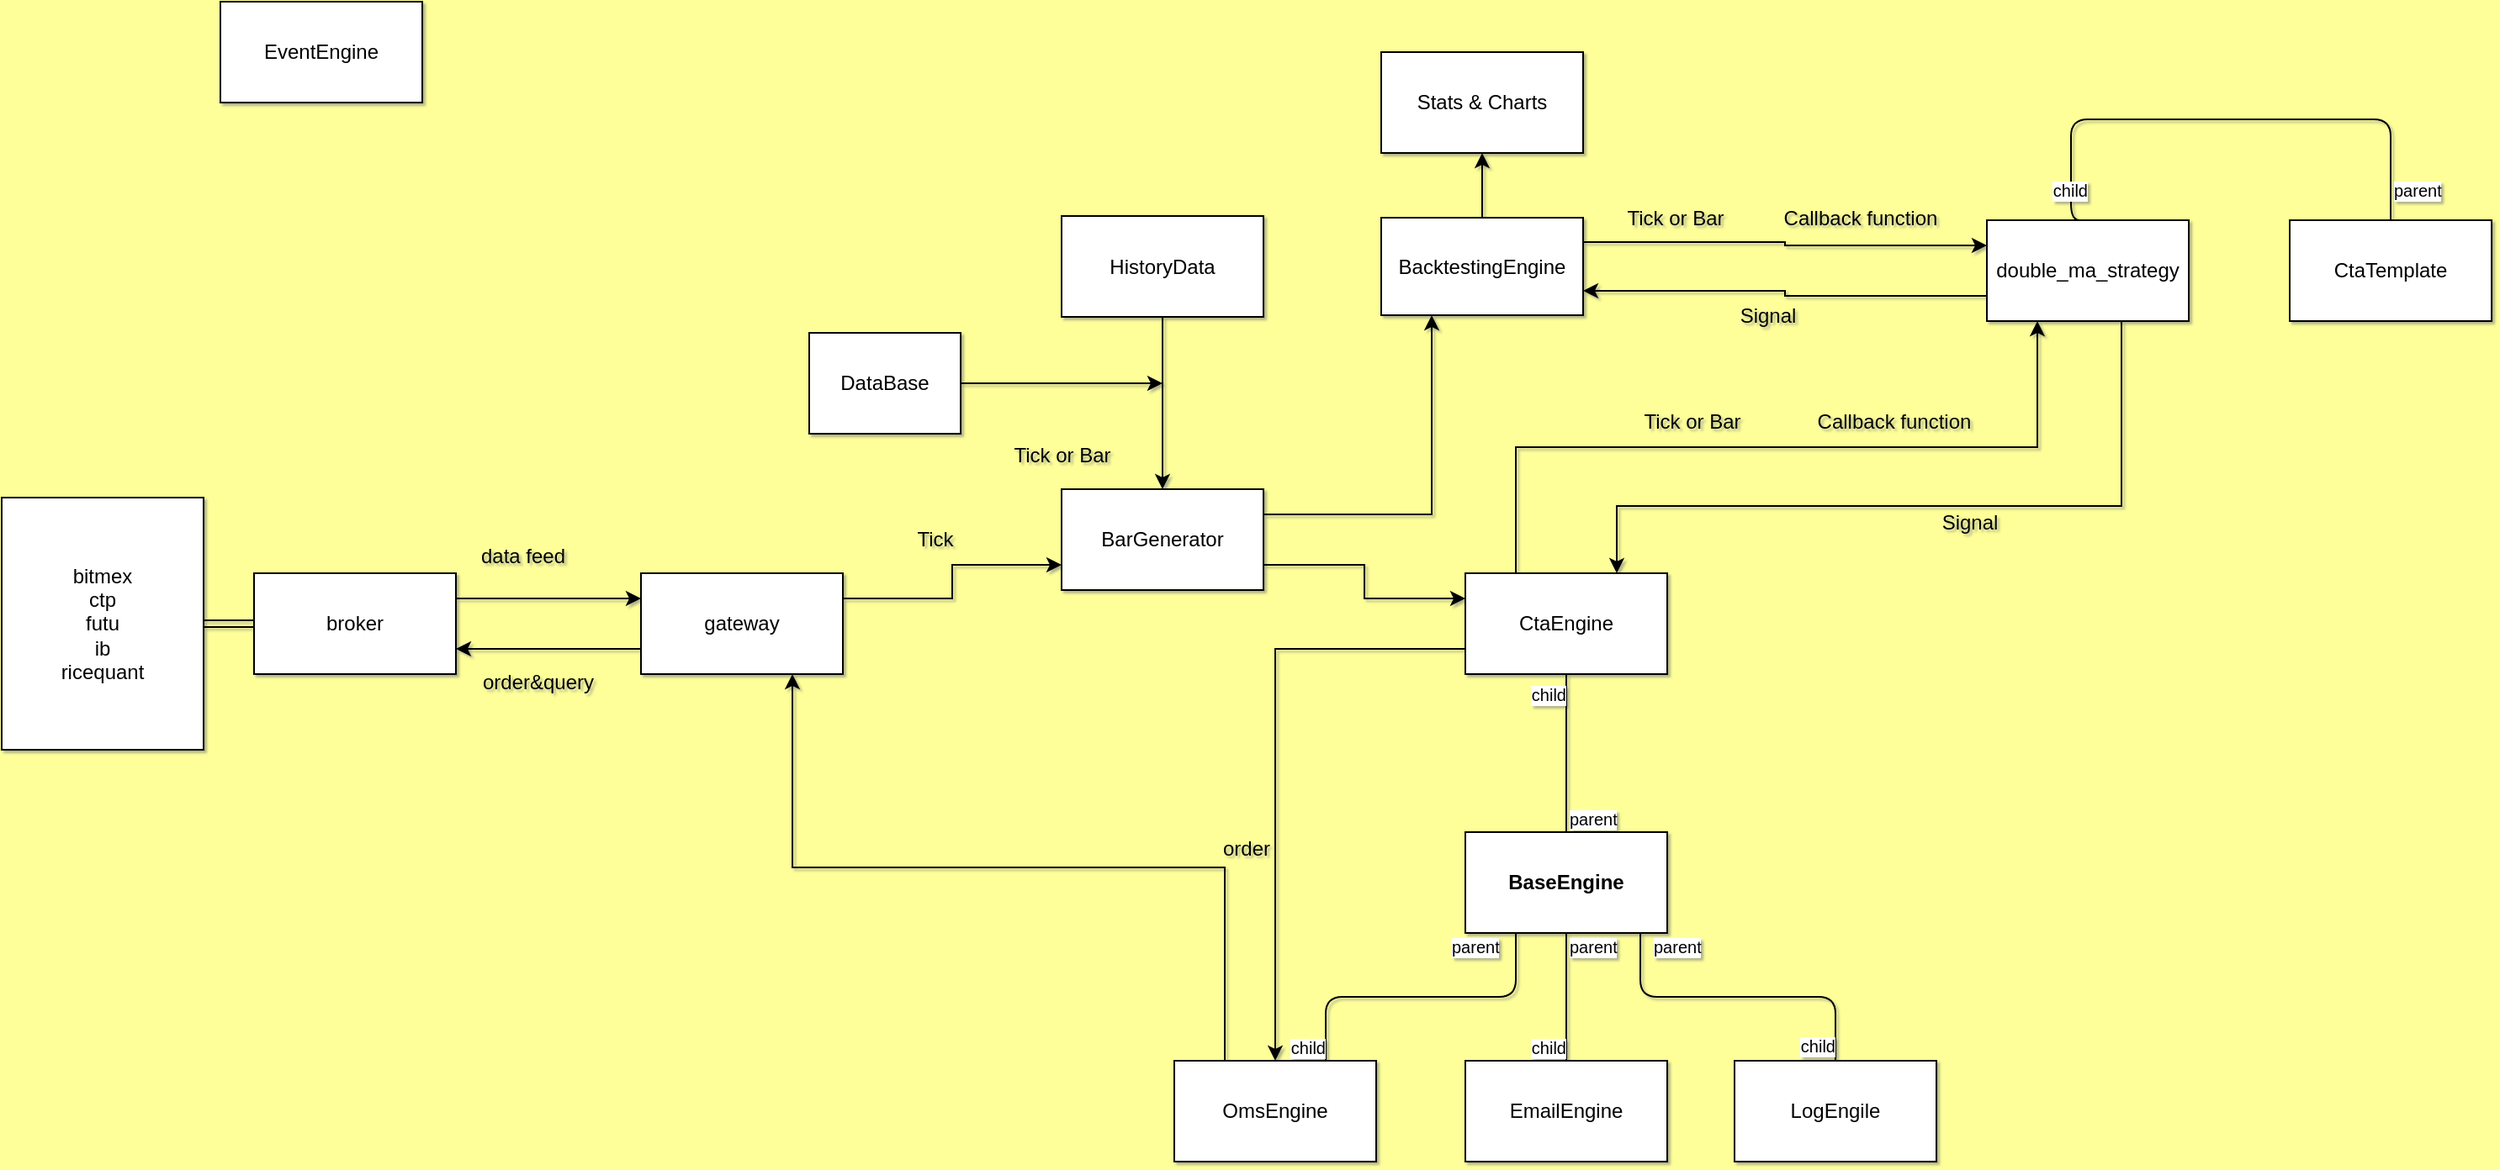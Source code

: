 <mxfile version="10.5.8" type="github"><diagram id="WC21Z7L9oKtVtLXGZxzX" name="Page-1"><mxGraphModel dx="5334" dy="796" grid="1" gridSize="20" guides="1" tooltips="1" connect="1" arrows="1" fold="1" page="1" pageScale="1" pageWidth="3300" pageHeight="4681" background="#FFFF99" math="0" shadow="1"><root><mxCell id="0"/><mxCell id="1" parent="0"/><mxCell id="tM3BfGElZKt2xXXBljjk-41" style="edgeStyle=orthogonalEdgeStyle;rounded=0;orthogonalLoop=1;jettySize=auto;html=1;exitX=1;exitY=0.25;exitDx=0;exitDy=0;entryX=0;entryY=0.25;entryDx=0;entryDy=0;" edge="1" parent="1" source="tM3BfGElZKt2xXXBljjk-1" target="tM3BfGElZKt2xXXBljjk-2"><mxGeometry relative="1" as="geometry"/></mxCell><mxCell id="tM3BfGElZKt2xXXBljjk-1" value="broker&lt;br&gt;" style="rounded=0;whiteSpace=wrap;html=1;" vertex="1" parent="1"><mxGeometry x="140" y="430" width="120" height="60" as="geometry"/></mxCell><mxCell id="tM3BfGElZKt2xXXBljjk-42" style="edgeStyle=orthogonalEdgeStyle;rounded=0;orthogonalLoop=1;jettySize=auto;html=1;exitX=0;exitY=0.75;exitDx=0;exitDy=0;entryX=1;entryY=0.75;entryDx=0;entryDy=0;" edge="1" parent="1" source="tM3BfGElZKt2xXXBljjk-2" target="tM3BfGElZKt2xXXBljjk-1"><mxGeometry relative="1" as="geometry"/></mxCell><mxCell id="tM3BfGElZKt2xXXBljjk-51" style="edgeStyle=orthogonalEdgeStyle;rounded=0;orthogonalLoop=1;jettySize=auto;html=1;exitX=1;exitY=0.25;exitDx=0;exitDy=0;entryX=0;entryY=0.75;entryDx=0;entryDy=0;" edge="1" parent="1" source="tM3BfGElZKt2xXXBljjk-2" target="tM3BfGElZKt2xXXBljjk-35"><mxGeometry relative="1" as="geometry"/></mxCell><mxCell id="tM3BfGElZKt2xXXBljjk-2" value="gateway" style="rounded=0;whiteSpace=wrap;html=1;" vertex="1" parent="1"><mxGeometry x="370" y="430" width="120" height="60" as="geometry"/></mxCell><mxCell id="tM3BfGElZKt2xXXBljjk-16" value="bitmex&lt;br&gt;ctp&lt;br&gt;futu&lt;br&gt;ib&lt;br&gt;ricequant&lt;br&gt;" style="rounded=0;whiteSpace=wrap;html=1;" vertex="1" parent="1"><mxGeometry x="-10" y="385" width="120" height="150" as="geometry"/></mxCell><mxCell id="tM3BfGElZKt2xXXBljjk-17" value="data feed" style="text;html=1;strokeColor=none;fillColor=none;align=center;verticalAlign=middle;whiteSpace=wrap;rounded=0;" vertex="1" parent="1"><mxGeometry x="270" y="400" width="60" height="40" as="geometry"/></mxCell><mxCell id="tM3BfGElZKt2xXXBljjk-18" value="order&amp;amp;query&lt;br&gt;" style="text;html=1;strokeColor=none;fillColor=none;align=center;verticalAlign=middle;whiteSpace=wrap;rounded=0;" vertex="1" parent="1"><mxGeometry x="269" y="470" width="80" height="50" as="geometry"/></mxCell><mxCell id="tM3BfGElZKt2xXXBljjk-40" style="edgeStyle=orthogonalEdgeStyle;rounded=0;orthogonalLoop=1;jettySize=auto;html=1;exitX=0;exitY=0.75;exitDx=0;exitDy=0;" edge="1" parent="1" source="tM3BfGElZKt2xXXBljjk-20" target="vSDMm6hnmwFXzr3cjgyr-7"><mxGeometry relative="1" as="geometry"/></mxCell><mxCell id="tM3BfGElZKt2xXXBljjk-45" style="edgeStyle=orthogonalEdgeStyle;rounded=0;orthogonalLoop=1;jettySize=auto;html=1;exitX=0.25;exitY=0;exitDx=0;exitDy=0;entryX=0.25;entryY=1;entryDx=0;entryDy=0;" edge="1" parent="1" source="tM3BfGElZKt2xXXBljjk-20" target="tM3BfGElZKt2xXXBljjk-21"><mxGeometry relative="1" as="geometry"/></mxCell><mxCell id="tM3BfGElZKt2xXXBljjk-20" value="CtaEngine" style="rounded=0;whiteSpace=wrap;html=1;" vertex="1" parent="1"><mxGeometry x="860" y="430" width="120" height="60" as="geometry"/></mxCell><mxCell id="tM3BfGElZKt2xXXBljjk-43" style="edgeStyle=orthogonalEdgeStyle;rounded=0;orthogonalLoop=1;jettySize=auto;html=1;exitX=0.75;exitY=1;exitDx=0;exitDy=0;entryX=0.75;entryY=0;entryDx=0;entryDy=0;" edge="1" parent="1" source="tM3BfGElZKt2xXXBljjk-21" target="tM3BfGElZKt2xXXBljjk-20"><mxGeometry relative="1" as="geometry"><Array as="points"><mxPoint x="1250" y="390"/><mxPoint x="950" y="390"/></Array></mxGeometry></mxCell><mxCell id="tM3BfGElZKt2xXXBljjk-62" style="edgeStyle=orthogonalEdgeStyle;rounded=0;orthogonalLoop=1;jettySize=auto;html=1;exitX=0;exitY=0.75;exitDx=0;exitDy=0;entryX=1;entryY=0.75;entryDx=0;entryDy=0;" edge="1" parent="1" source="tM3BfGElZKt2xXXBljjk-21" target="tM3BfGElZKt2xXXBljjk-33"><mxGeometry relative="1" as="geometry"/></mxCell><mxCell id="tM3BfGElZKt2xXXBljjk-21" value="double_ma_strategy" style="rounded=0;whiteSpace=wrap;html=1;" vertex="1" parent="1"><mxGeometry x="1170" y="220" width="120" height="60" as="geometry"/></mxCell><mxCell id="tM3BfGElZKt2xXXBljjk-22" value="CtaTemplate" style="rounded=0;whiteSpace=wrap;html=1;" vertex="1" parent="1"><mxGeometry x="1350" y="220" width="120" height="60" as="geometry"/></mxCell><mxCell id="tM3BfGElZKt2xXXBljjk-28" value="order" style="text;html=1;strokeColor=none;fillColor=none;align=center;verticalAlign=middle;whiteSpace=wrap;rounded=0;" vertex="1" parent="1"><mxGeometry x="710" y="584" width="40" height="20" as="geometry"/></mxCell><mxCell id="tM3BfGElZKt2xXXBljjk-30" value="Signal" style="text;html=1;strokeColor=none;fillColor=none;align=center;verticalAlign=middle;whiteSpace=wrap;rounded=0;" vertex="1" parent="1"><mxGeometry x="1140" y="390" width="40" height="20" as="geometry"/></mxCell><mxCell id="tM3BfGElZKt2xXXBljjk-32" value="Tick or Bar" style="text;html=1;strokeColor=none;fillColor=none;align=center;verticalAlign=middle;whiteSpace=wrap;rounded=0;" vertex="1" parent="1"><mxGeometry x="576.5" y="350" width="87" height="20" as="geometry"/></mxCell><mxCell id="tM3BfGElZKt2xXXBljjk-61" style="edgeStyle=orthogonalEdgeStyle;rounded=0;orthogonalLoop=1;jettySize=auto;html=1;exitX=1;exitY=0.25;exitDx=0;exitDy=0;entryX=0;entryY=0.25;entryDx=0;entryDy=0;" edge="1" parent="1" source="tM3BfGElZKt2xXXBljjk-33" target="tM3BfGElZKt2xXXBljjk-21"><mxGeometry relative="1" as="geometry"/></mxCell><mxCell id="tM3BfGElZKt2xXXBljjk-64" style="edgeStyle=orthogonalEdgeStyle;rounded=0;orthogonalLoop=1;jettySize=auto;html=1;exitX=0.5;exitY=0;exitDx=0;exitDy=0;" edge="1" parent="1" source="tM3BfGElZKt2xXXBljjk-33" target="tM3BfGElZKt2xXXBljjk-65"><mxGeometry relative="1" as="geometry"><mxPoint x="870" y="150" as="targetPoint"/></mxGeometry></mxCell><mxCell id="tM3BfGElZKt2xXXBljjk-33" value="BacktestingEngine" style="rounded=0;whiteSpace=wrap;html=1;" vertex="1" parent="1"><mxGeometry x="810" y="218.5" width="120" height="58" as="geometry"/></mxCell><mxCell id="tM3BfGElZKt2xXXBljjk-56" style="edgeStyle=orthogonalEdgeStyle;rounded=0;orthogonalLoop=1;jettySize=auto;html=1;entryX=0.5;entryY=0;entryDx=0;entryDy=0;" edge="1" parent="1" source="tM3BfGElZKt2xXXBljjk-34" target="tM3BfGElZKt2xXXBljjk-35"><mxGeometry relative="1" as="geometry"/></mxCell><mxCell id="tM3BfGElZKt2xXXBljjk-34" value="HistoryData" style="rounded=0;whiteSpace=wrap;html=1;" vertex="1" parent="1"><mxGeometry x="620" y="217.5" width="120" height="60" as="geometry"/></mxCell><mxCell id="tM3BfGElZKt2xXXBljjk-52" style="edgeStyle=orthogonalEdgeStyle;rounded=0;orthogonalLoop=1;jettySize=auto;html=1;exitX=1;exitY=0.75;exitDx=0;exitDy=0;entryX=0;entryY=0.25;entryDx=0;entryDy=0;" edge="1" parent="1" source="tM3BfGElZKt2xXXBljjk-35" target="tM3BfGElZKt2xXXBljjk-20"><mxGeometry relative="1" as="geometry"/></mxCell><mxCell id="tM3BfGElZKt2xXXBljjk-60" style="edgeStyle=orthogonalEdgeStyle;rounded=0;orthogonalLoop=1;jettySize=auto;html=1;exitX=1;exitY=0.25;exitDx=0;exitDy=0;entryX=0.25;entryY=1;entryDx=0;entryDy=0;" edge="1" parent="1" source="tM3BfGElZKt2xXXBljjk-35" target="tM3BfGElZKt2xXXBljjk-33"><mxGeometry relative="1" as="geometry"/></mxCell><mxCell id="tM3BfGElZKt2xXXBljjk-35" value="BarGenerator" style="rounded=0;whiteSpace=wrap;html=1;" vertex="1" parent="1"><mxGeometry x="620" y="380" width="120" height="60" as="geometry"/></mxCell><mxCell id="tM3BfGElZKt2xXXBljjk-27" value="Tick" style="text;html=1;strokeColor=none;fillColor=none;align=center;verticalAlign=middle;whiteSpace=wrap;rounded=0;" vertex="1" parent="1"><mxGeometry x="500" y="390" width="90" height="40" as="geometry"/></mxCell><mxCell id="tM3BfGElZKt2xXXBljjk-53" value="" style="endArrow=none;html=1;edgeStyle=orthogonalEdgeStyle;exitX=0.5;exitY=0;exitDx=0;exitDy=0;entryX=0.5;entryY=0;entryDx=0;entryDy=0;" edge="1" parent="1" source="tM3BfGElZKt2xXXBljjk-22" target="tM3BfGElZKt2xXXBljjk-21"><mxGeometry relative="1" as="geometry"><mxPoint x="740" y="100" as="sourcePoint"/><mxPoint x="910" y="60" as="targetPoint"/><Array as="points"><mxPoint x="1410" y="160"/><mxPoint x="1220" y="160"/><mxPoint x="1220" y="220"/></Array></mxGeometry></mxCell><mxCell id="tM3BfGElZKt2xXXBljjk-54" value="parent" style="resizable=0;html=1;align=left;verticalAlign=bottom;labelBackgroundColor=#ffffff;fontSize=10;" connectable="0" vertex="1" parent="tM3BfGElZKt2xXXBljjk-53"><mxGeometry x="-1" relative="1" as="geometry"><mxPoint y="-10" as="offset"/></mxGeometry></mxCell><mxCell id="tM3BfGElZKt2xXXBljjk-55" value="child" style="resizable=0;html=1;align=right;verticalAlign=bottom;labelBackgroundColor=#ffffff;fontSize=10;" connectable="0" vertex="1" parent="tM3BfGElZKt2xXXBljjk-53"><mxGeometry x="1" relative="1" as="geometry"><mxPoint y="-10" as="offset"/></mxGeometry></mxCell><mxCell id="tM3BfGElZKt2xXXBljjk-57" value="Tick or Bar" style="text;html=1;strokeColor=none;fillColor=none;align=center;verticalAlign=middle;whiteSpace=wrap;rounded=0;" vertex="1" parent="1"><mxGeometry x="940" y="209" width="90" height="20" as="geometry"/></mxCell><mxCell id="tM3BfGElZKt2xXXBljjk-58" value="" style="shape=link;html=1;entryX=0;entryY=0.5;entryDx=0;entryDy=0;" edge="1" parent="1" source="tM3BfGElZKt2xXXBljjk-16" target="tM3BfGElZKt2xXXBljjk-1"><mxGeometry width="50" height="50" relative="1" as="geometry"><mxPoint x="-60" y="770" as="sourcePoint"/><mxPoint x="-10" y="720" as="targetPoint"/></mxGeometry></mxCell><mxCell id="tM3BfGElZKt2xXXBljjk-65" value="Stats &amp;amp; Charts" style="rounded=0;whiteSpace=wrap;html=1;" vertex="1" parent="1"><mxGeometry x="810" y="120" width="120" height="60" as="geometry"/></mxCell><mxCell id="vSDMm6hnmwFXzr3cjgyr-1" value="Signal" style="text;html=1;strokeColor=none;fillColor=none;align=center;verticalAlign=middle;whiteSpace=wrap;rounded=0;" vertex="1" parent="1"><mxGeometry x="1020" y="266.5" width="40" height="20" as="geometry"/></mxCell><mxCell id="vSDMm6hnmwFXzr3cjgyr-2" value="" style="endArrow=none;html=1;edgeStyle=orthogonalEdgeStyle;entryX=0.5;entryY=1;entryDx=0;entryDy=0;" edge="1" parent="1" source="vSDMm6hnmwFXzr3cjgyr-5" target="tM3BfGElZKt2xXXBljjk-20"><mxGeometry relative="1" as="geometry"><mxPoint x="920" y="580" as="sourcePoint"/><mxPoint x="100" y="560" as="targetPoint"/></mxGeometry></mxCell><mxCell id="vSDMm6hnmwFXzr3cjgyr-3" value="parent" style="resizable=0;html=1;align=left;verticalAlign=bottom;labelBackgroundColor=#ffffff;fontSize=10;" connectable="0" vertex="1" parent="vSDMm6hnmwFXzr3cjgyr-2"><mxGeometry x="-1" relative="1" as="geometry"/></mxCell><mxCell id="vSDMm6hnmwFXzr3cjgyr-4" value="child" style="resizable=0;html=1;align=right;verticalAlign=bottom;labelBackgroundColor=#ffffff;fontSize=10;" connectable="0" vertex="1" parent="vSDMm6hnmwFXzr3cjgyr-2"><mxGeometry x="1" relative="1" as="geometry"><mxPoint y="20" as="offset"/></mxGeometry></mxCell><mxCell id="vSDMm6hnmwFXzr3cjgyr-5" value="BaseEngine" style="rounded=0;whiteSpace=wrap;html=1;fontStyle=1" vertex="1" parent="1"><mxGeometry x="860" y="584" width="120" height="60" as="geometry"/></mxCell><mxCell id="vSDMm6hnmwFXzr3cjgyr-6" value="EmailEngine" style="rounded=0;whiteSpace=wrap;html=1;" vertex="1" parent="1"><mxGeometry x="860" y="720" width="120" height="60" as="geometry"/></mxCell><mxCell id="vSDMm6hnmwFXzr3cjgyr-18" style="edgeStyle=orthogonalEdgeStyle;rounded=0;orthogonalLoop=1;jettySize=auto;html=1;exitX=0.25;exitY=0;exitDx=0;exitDy=0;entryX=0.75;entryY=1;entryDx=0;entryDy=0;" edge="1" parent="1" source="vSDMm6hnmwFXzr3cjgyr-7" target="tM3BfGElZKt2xXXBljjk-2"><mxGeometry relative="1" as="geometry"/></mxCell><mxCell id="vSDMm6hnmwFXzr3cjgyr-7" value="OmsEngine" style="rounded=0;whiteSpace=wrap;html=1;" vertex="1" parent="1"><mxGeometry x="687" y="720" width="120" height="60" as="geometry"/></mxCell><mxCell id="vSDMm6hnmwFXzr3cjgyr-8" value="LogEngile" style="rounded=0;whiteSpace=wrap;html=1;" vertex="1" parent="1"><mxGeometry x="1020" y="720" width="120" height="60" as="geometry"/></mxCell><mxCell id="vSDMm6hnmwFXzr3cjgyr-9" value="" style="endArrow=none;html=1;edgeStyle=orthogonalEdgeStyle;exitX=0.25;exitY=1;exitDx=0;exitDy=0;entryX=0.75;entryY=0;entryDx=0;entryDy=0;" edge="1" parent="1" source="vSDMm6hnmwFXzr3cjgyr-5" target="vSDMm6hnmwFXzr3cjgyr-7"><mxGeometry relative="1" as="geometry"><mxPoint x="-60" y="750" as="sourcePoint"/><mxPoint x="820" y="760" as="targetPoint"/></mxGeometry></mxCell><mxCell id="vSDMm6hnmwFXzr3cjgyr-10" value="parent" style="resizable=0;html=1;align=left;verticalAlign=bottom;labelBackgroundColor=#ffffff;fontSize=10;" connectable="0" vertex="1" parent="vSDMm6hnmwFXzr3cjgyr-9"><mxGeometry x="-1" relative="1" as="geometry"><mxPoint x="-40" y="16" as="offset"/></mxGeometry></mxCell><mxCell id="vSDMm6hnmwFXzr3cjgyr-11" value="child" style="resizable=0;html=1;align=right;verticalAlign=bottom;labelBackgroundColor=#ffffff;fontSize=10;" connectable="0" vertex="1" parent="vSDMm6hnmwFXzr3cjgyr-9"><mxGeometry x="1" relative="1" as="geometry"/></mxCell><mxCell id="vSDMm6hnmwFXzr3cjgyr-12" value="" style="endArrow=none;html=1;edgeStyle=orthogonalEdgeStyle;entryX=0.5;entryY=0;entryDx=0;entryDy=0;exitX=0.5;exitY=1;exitDx=0;exitDy=0;" edge="1" parent="1" source="vSDMm6hnmwFXzr3cjgyr-5" target="vSDMm6hnmwFXzr3cjgyr-6"><mxGeometry relative="1" as="geometry"><mxPoint x="-60" y="770" as="sourcePoint"/><mxPoint x="100" y="770" as="targetPoint"/></mxGeometry></mxCell><mxCell id="vSDMm6hnmwFXzr3cjgyr-13" value="parent" style="resizable=0;html=1;align=left;verticalAlign=bottom;labelBackgroundColor=#ffffff;fontSize=10;" connectable="0" vertex="1" parent="vSDMm6hnmwFXzr3cjgyr-12"><mxGeometry x="-1" relative="1" as="geometry"><mxPoint y="16" as="offset"/></mxGeometry></mxCell><mxCell id="vSDMm6hnmwFXzr3cjgyr-14" value="child" style="resizable=0;html=1;align=right;verticalAlign=bottom;labelBackgroundColor=#ffffff;fontSize=10;" connectable="0" vertex="1" parent="vSDMm6hnmwFXzr3cjgyr-12"><mxGeometry x="1" relative="1" as="geometry"/></mxCell><mxCell id="vSDMm6hnmwFXzr3cjgyr-15" value="" style="endArrow=none;html=1;edgeStyle=orthogonalEdgeStyle;exitX=0.867;exitY=1;exitDx=0;exitDy=0;exitPerimeter=0;" edge="1" parent="1" source="vSDMm6hnmwFXzr3cjgyr-5" target="vSDMm6hnmwFXzr3cjgyr-8"><mxGeometry relative="1" as="geometry"><mxPoint x="-60" y="790" as="sourcePoint"/><mxPoint x="100" y="790" as="targetPoint"/></mxGeometry></mxCell><mxCell id="vSDMm6hnmwFXzr3cjgyr-16" value="parent" style="resizable=0;html=1;align=left;verticalAlign=bottom;labelBackgroundColor=#ffffff;fontSize=10;" connectable="0" vertex="1" parent="vSDMm6hnmwFXzr3cjgyr-15"><mxGeometry x="-1" relative="1" as="geometry"><mxPoint x="6" y="16" as="offset"/></mxGeometry></mxCell><mxCell id="vSDMm6hnmwFXzr3cjgyr-17" value="child" style="resizable=0;html=1;align=right;verticalAlign=bottom;labelBackgroundColor=#ffffff;fontSize=10;" connectable="0" vertex="1" parent="vSDMm6hnmwFXzr3cjgyr-15"><mxGeometry x="1" relative="1" as="geometry"/></mxCell><mxCell id="vSDMm6hnmwFXzr3cjgyr-19" value="Callback function" style="text;html=1;strokeColor=none;fillColor=none;align=center;verticalAlign=middle;whiteSpace=wrap;rounded=0;" vertex="1" parent="1"><mxGeometry x="1040" y="209" width="110" height="20" as="geometry"/></mxCell><mxCell id="vSDMm6hnmwFXzr3cjgyr-20" value="Callback function" style="text;html=1;strokeColor=none;fillColor=none;align=center;verticalAlign=middle;whiteSpace=wrap;rounded=0;" vertex="1" parent="1"><mxGeometry x="1060" y="330" width="110" height="20" as="geometry"/></mxCell><mxCell id="vSDMm6hnmwFXzr3cjgyr-21" value="Tick or Bar" style="text;html=1;strokeColor=none;fillColor=none;align=center;verticalAlign=middle;whiteSpace=wrap;rounded=0;" vertex="1" parent="1"><mxGeometry x="950" y="330" width="90" height="20" as="geometry"/></mxCell><mxCell id="vSDMm6hnmwFXzr3cjgyr-22" value="EventEngine" style="rounded=0;whiteSpace=wrap;html=1;" vertex="1" parent="1"><mxGeometry x="120" y="90" width="120" height="60" as="geometry"/></mxCell><mxCell id="vSDMm6hnmwFXzr3cjgyr-24" style="edgeStyle=orthogonalEdgeStyle;rounded=0;orthogonalLoop=1;jettySize=auto;html=1;exitX=1;exitY=0.5;exitDx=0;exitDy=0;" edge="1" parent="1" source="vSDMm6hnmwFXzr3cjgyr-23"><mxGeometry relative="1" as="geometry"><mxPoint x="680" y="317" as="targetPoint"/></mxGeometry></mxCell><mxCell id="vSDMm6hnmwFXzr3cjgyr-23" value="DataBase" style="rounded=0;whiteSpace=wrap;html=1;" vertex="1" parent="1"><mxGeometry x="470" y="287" width="90" height="60" as="geometry"/></mxCell></root></mxGraphModel></diagram><diagram id="Jw2DAB1otmgQKe7ly1CI" name="Page-2"><mxGraphModel dx="2034" dy="796" grid="1" gridSize="10" guides="1" tooltips="1" connect="1" arrows="1" fold="1" page="1" pageScale="1" pageWidth="827" pageHeight="1169" math="0" shadow="0"><root><mxCell id="DZA9rq5e5VHEowAe1mCB-0"/><mxCell id="DZA9rq5e5VHEowAe1mCB-1" parent="DZA9rq5e5VHEowAe1mCB-0"/><mxCell id="DZA9rq5e5VHEowAe1mCB-2" value="&lt;h1&gt;Data Structure&lt;/h1&gt;&lt;div&gt;contains the basic data structure&lt;/div&gt;" style="text;html=1;strokeColor=none;fillColor=none;spacing=5;spacingTop=-20;whiteSpace=wrap;overflow=hidden;rounded=0;" vertex="1" parent="DZA9rq5e5VHEowAe1mCB-1"><mxGeometry x="20" y="20" width="190" height="70" as="geometry"/></mxCell><mxCell id="DZA9rq5e5VHEowAe1mCB-7" value="Tick" style="swimlane;fontStyle=0;childLayout=stackLayout;horizontal=1;startSize=26;fillColor=none;horizontalStack=0;resizeParent=1;resizeParentMax=0;resizeLast=0;collapsible=1;marginBottom=0;" vertex="1" parent="DZA9rq5e5VHEowAe1mCB-1"><mxGeometry x="40" y="100" width="140" height="234" as="geometry"/></mxCell><mxCell id="DZA9rq5e5VHEowAe1mCB-8" value="symbol&#10;" style="text;strokeColor=none;fillColor=none;align=left;verticalAlign=top;spacingLeft=4;spacingRight=4;overflow=hidden;rotatable=0;points=[[0,0.5],[1,0.5]];portConstraint=eastwest;" vertex="1" parent="DZA9rq5e5VHEowAe1mCB-7"><mxGeometry y="26" width="140" height="26" as="geometry"/></mxCell><mxCell id="DZA9rq5e5VHEowAe1mCB-9" value="vt_symbol" style="text;strokeColor=none;fillColor=none;align=left;verticalAlign=top;spacingLeft=4;spacingRight=4;overflow=hidden;rotatable=0;points=[[0,0.5],[1,0.5]];portConstraint=eastwest;" vertex="1" parent="DZA9rq5e5VHEowAe1mCB-7"><mxGeometry y="52" width="140" height="26" as="geometry"/></mxCell><mxCell id="DZA9rq5e5VHEowAe1mCB-10" value="exchange" style="text;strokeColor=none;fillColor=none;align=left;verticalAlign=top;spacingLeft=4;spacingRight=4;overflow=hidden;rotatable=0;points=[[0,0.5],[1,0.5]];portConstraint=eastwest;" vertex="1" parent="DZA9rq5e5VHEowAe1mCB-7"><mxGeometry y="78" width="140" height="26" as="geometry"/></mxCell><mxCell id="DZA9rq5e5VHEowAe1mCB-28" value="datetime" style="text;strokeColor=none;fillColor=none;align=left;verticalAlign=top;spacingLeft=4;spacingRight=4;overflow=hidden;rotatable=0;points=[[0,0.5],[1,0.5]];portConstraint=eastwest;" vertex="1" parent="DZA9rq5e5VHEowAe1mCB-7"><mxGeometry y="104" width="140" height="26" as="geometry"/></mxCell><mxCell id="DZA9rq5e5VHEowAe1mCB-29" value="volume" style="text;strokeColor=none;fillColor=none;align=left;verticalAlign=top;spacingLeft=4;spacingRight=4;overflow=hidden;rotatable=0;points=[[0,0.5],[1,0.5]];portConstraint=eastwest;" vertex="1" parent="DZA9rq5e5VHEowAe1mCB-7"><mxGeometry y="130" width="140" height="26" as="geometry"/></mxCell><mxCell id="DZA9rq5e5VHEowAe1mCB-30" value="last_price" style="text;strokeColor=none;fillColor=none;align=left;verticalAlign=top;spacingLeft=4;spacingRight=4;overflow=hidden;rotatable=0;points=[[0,0.5],[1,0.5]];portConstraint=eastwest;" vertex="1" parent="DZA9rq5e5VHEowAe1mCB-7"><mxGeometry y="156" width="140" height="26" as="geometry"/></mxCell><mxCell id="DZA9rq5e5VHEowAe1mCB-31" value="OHLC" style="text;strokeColor=none;fillColor=none;align=left;verticalAlign=top;spacingLeft=4;spacingRight=4;overflow=hidden;rotatable=0;points=[[0,0.5],[1,0.5]];portConstraint=eastwest;" vertex="1" parent="DZA9rq5e5VHEowAe1mCB-7"><mxGeometry y="182" width="140" height="26" as="geometry"/></mxCell><mxCell id="DZA9rq5e5VHEowAe1mCB-32" value="ASK/BID(price &amp; volume)" style="text;strokeColor=none;fillColor=none;align=left;verticalAlign=top;spacingLeft=4;spacingRight=4;overflow=hidden;rotatable=0;points=[[0,0.5],[1,0.5]];portConstraint=eastwest;" vertex="1" parent="DZA9rq5e5VHEowAe1mCB-7"><mxGeometry y="208" width="140" height="26" as="geometry"/></mxCell><mxCell id="DZA9rq5e5VHEowAe1mCB-11" value="Order" style="swimlane;fontStyle=0;childLayout=stackLayout;horizontal=1;startSize=26;fillColor=none;horizontalStack=0;resizeParent=1;resizeParentMax=0;resizeLast=0;collapsible=1;marginBottom=0;" vertex="1" parent="DZA9rq5e5VHEowAe1mCB-1"><mxGeometry x="420" y="100" width="140" height="234" as="geometry"/></mxCell><mxCell id="DZA9rq5e5VHEowAe1mCB-12" value="vt_symbol" style="text;strokeColor=none;fillColor=none;align=left;verticalAlign=top;spacingLeft=4;spacingRight=4;overflow=hidden;rotatable=0;points=[[0,0.5],[1,0.5]];portConstraint=eastwest;" vertex="1" parent="DZA9rq5e5VHEowAe1mCB-11"><mxGeometry y="26" width="140" height="26" as="geometry"/></mxCell><mxCell id="DZA9rq5e5VHEowAe1mCB-13" value="symbol" style="text;strokeColor=none;fillColor=none;align=left;verticalAlign=top;spacingLeft=4;spacingRight=4;overflow=hidden;rotatable=0;points=[[0,0.5],[1,0.5]];portConstraint=eastwest;" vertex="1" parent="DZA9rq5e5VHEowAe1mCB-11"><mxGeometry y="52" width="140" height="26" as="geometry"/></mxCell><mxCell id="DZA9rq5e5VHEowAe1mCB-14" value="exchange" style="text;strokeColor=none;fillColor=none;align=left;verticalAlign=top;spacingLeft=4;spacingRight=4;overflow=hidden;rotatable=0;points=[[0,0.5],[1,0.5]];portConstraint=eastwest;" vertex="1" parent="DZA9rq5e5VHEowAe1mCB-11"><mxGeometry y="78" width="140" height="26" as="geometry"/></mxCell><mxCell id="wueWx8mUmFAlk0MjnGKF-7" value="direction" style="text;strokeColor=none;fillColor=none;align=left;verticalAlign=top;spacingLeft=4;spacingRight=4;overflow=hidden;rotatable=0;points=[[0,0.5],[1,0.5]];portConstraint=eastwest;" vertex="1" parent="DZA9rq5e5VHEowAe1mCB-11"><mxGeometry y="104" width="140" height="26" as="geometry"/></mxCell><mxCell id="wueWx8mUmFAlk0MjnGKF-8" value="price_type" style="text;strokeColor=none;fillColor=none;align=left;verticalAlign=top;spacingLeft=4;spacingRight=4;overflow=hidden;rotatable=0;points=[[0,0.5],[1,0.5]];portConstraint=eastwest;" vertex="1" parent="DZA9rq5e5VHEowAe1mCB-11"><mxGeometry y="130" width="140" height="26" as="geometry"/></mxCell><mxCell id="wueWx8mUmFAlk0MjnGKF-9" value="volume" style="text;strokeColor=none;fillColor=none;align=left;verticalAlign=top;spacingLeft=4;spacingRight=4;overflow=hidden;rotatable=0;points=[[0,0.5],[1,0.5]];portConstraint=eastwest;" vertex="1" parent="DZA9rq5e5VHEowAe1mCB-11"><mxGeometry y="156" width="140" height="26" as="geometry"/></mxCell><mxCell id="wueWx8mUmFAlk0MjnGKF-10" value="price" style="text;strokeColor=none;fillColor=none;align=left;verticalAlign=top;spacingLeft=4;spacingRight=4;overflow=hidden;rotatable=0;points=[[0,0.5],[1,0.5]];portConstraint=eastwest;" vertex="1" parent="DZA9rq5e5VHEowAe1mCB-11"><mxGeometry y="182" width="140" height="26" as="geometry"/></mxCell><mxCell id="wueWx8mUmFAlk0MjnGKF-11" value="offset" style="text;strokeColor=none;fillColor=none;align=left;verticalAlign=top;spacingLeft=4;spacingRight=4;overflow=hidden;rotatable=0;points=[[0,0.5],[1,0.5]];portConstraint=eastwest;" vertex="1" parent="DZA9rq5e5VHEowAe1mCB-11"><mxGeometry y="208" width="140" height="26" as="geometry"/></mxCell><mxCell id="DZA9rq5e5VHEowAe1mCB-19" value="Bar" style="swimlane;fontStyle=1;childLayout=stackLayout;horizontal=1;startSize=26;fillColor=none;horizontalStack=0;resizeParent=1;resizeParentMax=0;resizeLast=0;collapsible=1;marginBottom=0;" vertex="1" parent="DZA9rq5e5VHEowAe1mCB-1"><mxGeometry x="250" y="100" width="140" height="208" as="geometry"/></mxCell><mxCell id="DZA9rq5e5VHEowAe1mCB-20" value="vt_symbol" style="text;strokeColor=none;fillColor=none;align=left;verticalAlign=top;spacingLeft=4;spacingRight=4;overflow=hidden;rotatable=0;points=[[0,0.5],[1,0.5]];portConstraint=eastwest;" vertex="1" parent="DZA9rq5e5VHEowAe1mCB-19"><mxGeometry y="26" width="140" height="26" as="geometry"/></mxCell><mxCell id="DZA9rq5e5VHEowAe1mCB-21" value="symbol" style="text;strokeColor=none;fillColor=none;align=left;verticalAlign=top;spacingLeft=4;spacingRight=4;overflow=hidden;rotatable=0;points=[[0,0.5],[1,0.5]];portConstraint=eastwest;" vertex="1" parent="DZA9rq5e5VHEowAe1mCB-19"><mxGeometry y="52" width="140" height="26" as="geometry"/></mxCell><mxCell id="DZA9rq5e5VHEowAe1mCB-22" value="exchange" style="text;strokeColor=none;fillColor=none;align=left;verticalAlign=top;spacingLeft=4;spacingRight=4;overflow=hidden;rotatable=0;points=[[0,0.5],[1,0.5]];portConstraint=eastwest;" vertex="1" parent="DZA9rq5e5VHEowAe1mCB-19"><mxGeometry y="78" width="140" height="26" as="geometry"/></mxCell><mxCell id="wueWx8mUmFAlk0MjnGKF-0" value="datetime" style="text;strokeColor=none;fillColor=none;align=left;verticalAlign=top;spacingLeft=4;spacingRight=4;overflow=hidden;rotatable=0;points=[[0,0.5],[1,0.5]];portConstraint=eastwest;" vertex="1" parent="DZA9rq5e5VHEowAe1mCB-19"><mxGeometry y="104" width="140" height="26" as="geometry"/></mxCell><mxCell id="wueWx8mUmFAlk0MjnGKF-1" value="interval" style="text;strokeColor=none;fillColor=none;align=left;verticalAlign=top;spacingLeft=4;spacingRight=4;overflow=hidden;rotatable=0;points=[[0,0.5],[1,0.5]];portConstraint=eastwest;" vertex="1" parent="DZA9rq5e5VHEowAe1mCB-19"><mxGeometry y="130" width="140" height="26" as="geometry"/></mxCell><mxCell id="wueWx8mUmFAlk0MjnGKF-2" value="volume" style="text;strokeColor=none;fillColor=none;align=left;verticalAlign=top;spacingLeft=4;spacingRight=4;overflow=hidden;rotatable=0;points=[[0,0.5],[1,0.5]];portConstraint=eastwest;" vertex="1" parent="DZA9rq5e5VHEowAe1mCB-19"><mxGeometry y="156" width="140" height="26" as="geometry"/></mxCell><mxCell id="wueWx8mUmFAlk0MjnGKF-3" value="OHLC" style="text;strokeColor=none;fillColor=none;align=left;verticalAlign=top;spacingLeft=4;spacingRight=4;overflow=hidden;rotatable=0;points=[[0,0.5],[1,0.5]];portConstraint=eastwest;" vertex="1" parent="DZA9rq5e5VHEowAe1mCB-19"><mxGeometry y="182" width="140" height="26" as="geometry"/></mxCell><mxCell id="DZA9rq5e5VHEowAe1mCB-23" value="Classname" style="swimlane;fontStyle=0;childLayout=stackLayout;horizontal=1;startSize=26;fillColor=none;horizontalStack=0;resizeParent=1;resizeParentMax=0;resizeLast=0;collapsible=1;marginBottom=0;" vertex="1" parent="DZA9rq5e5VHEowAe1mCB-1"><mxGeometry x="610" y="100" width="140" height="104" as="geometry"/></mxCell><mxCell id="DZA9rq5e5VHEowAe1mCB-24" value="+ field: type" style="text;strokeColor=none;fillColor=none;align=left;verticalAlign=top;spacingLeft=4;spacingRight=4;overflow=hidden;rotatable=0;points=[[0,0.5],[1,0.5]];portConstraint=eastwest;" vertex="1" parent="DZA9rq5e5VHEowAe1mCB-23"><mxGeometry y="26" width="140" height="26" as="geometry"/></mxCell><mxCell id="DZA9rq5e5VHEowAe1mCB-25" value="+ field: type" style="text;strokeColor=none;fillColor=none;align=left;verticalAlign=top;spacingLeft=4;spacingRight=4;overflow=hidden;rotatable=0;points=[[0,0.5],[1,0.5]];portConstraint=eastwest;" vertex="1" parent="DZA9rq5e5VHEowAe1mCB-23"><mxGeometry y="52" width="140" height="26" as="geometry"/></mxCell><mxCell id="DZA9rq5e5VHEowAe1mCB-26" value="+ field: type" style="text;strokeColor=none;fillColor=none;align=left;verticalAlign=top;spacingLeft=4;spacingRight=4;overflow=hidden;rotatable=0;points=[[0,0.5],[1,0.5]];portConstraint=eastwest;" vertex="1" parent="DZA9rq5e5VHEowAe1mCB-23"><mxGeometry y="78" width="140" height="26" as="geometry"/></mxCell></root></mxGraphModel></diagram></mxfile>